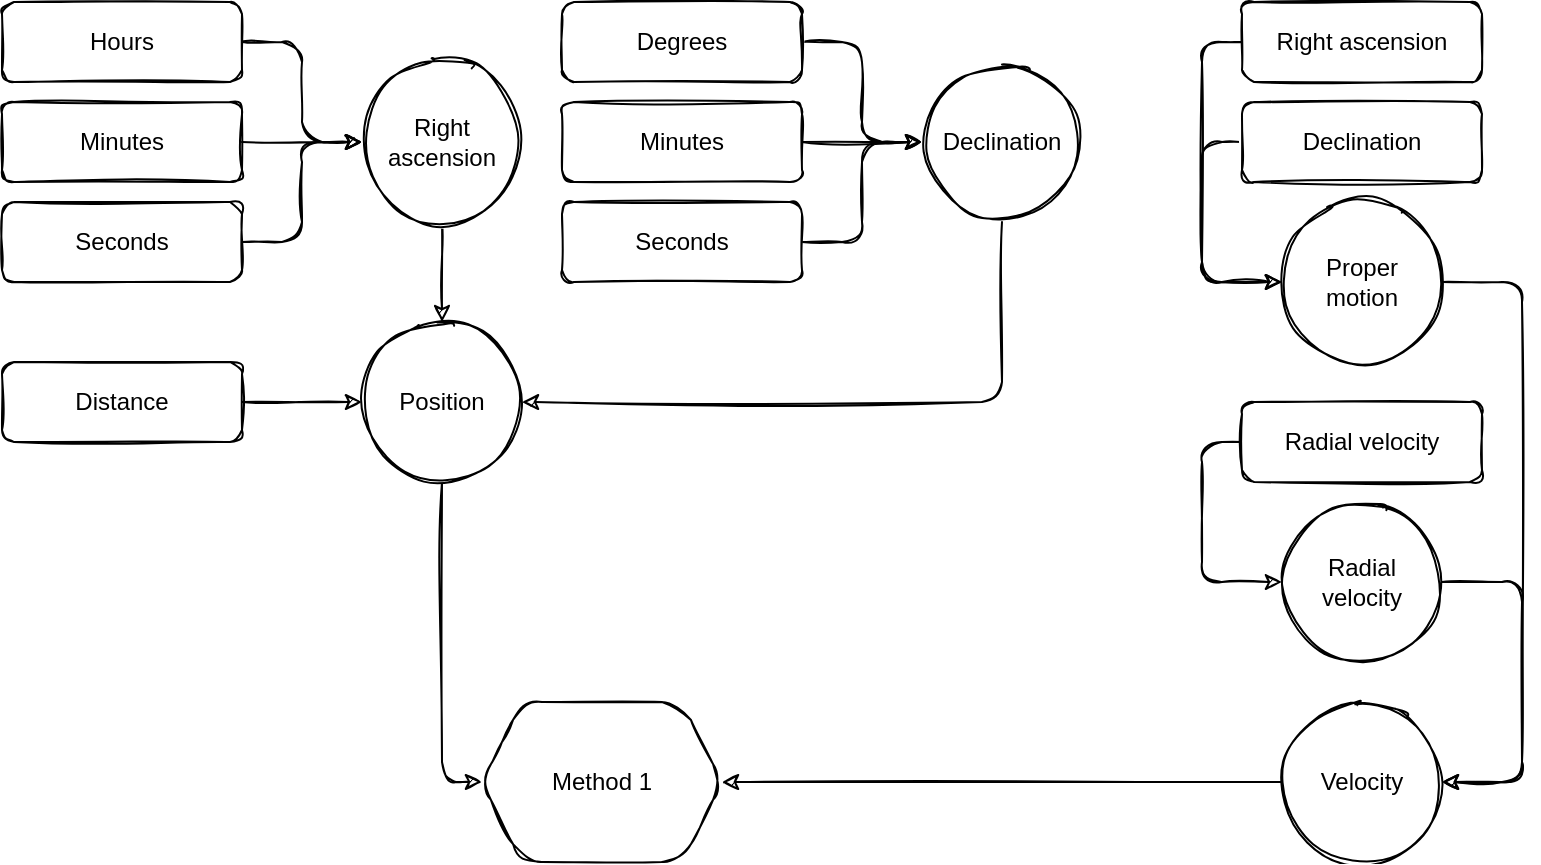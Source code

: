 <mxfile version="16.4.3" type="github">
  <diagram id="fIKkRCixxkwFUs0x7kcC" name="Page-1">
    <mxGraphModel dx="1422" dy="787" grid="1" gridSize="10" guides="1" tooltips="1" connect="1" arrows="1" fold="1" page="1" pageScale="1" pageWidth="827" pageHeight="1169" math="0" shadow="0">
      <root>
        <mxCell id="0" />
        <mxCell id="1" parent="0" />
        <mxCell id="swwnsGvYC6vCfxG6fQMU-13" style="edgeStyle=orthogonalEdgeStyle;rounded=1;orthogonalLoop=1;jettySize=auto;html=1;entryX=0;entryY=0.5;entryDx=0;entryDy=0;sketch=1;" parent="1" source="swwnsGvYC6vCfxG6fQMU-1" target="swwnsGvYC6vCfxG6fQMU-8" edge="1">
          <mxGeometry relative="1" as="geometry" />
        </mxCell>
        <mxCell id="swwnsGvYC6vCfxG6fQMU-1" value="Hours" style="rounded=1;whiteSpace=wrap;html=1;sketch=1;" parent="1" vertex="1">
          <mxGeometry x="40" y="40" width="120" height="40" as="geometry" />
        </mxCell>
        <mxCell id="swwnsGvYC6vCfxG6fQMU-14" style="edgeStyle=orthogonalEdgeStyle;rounded=1;orthogonalLoop=1;jettySize=auto;html=1;entryX=0;entryY=0.5;entryDx=0;entryDy=0;sketch=1;" parent="1" source="swwnsGvYC6vCfxG6fQMU-3" target="swwnsGvYC6vCfxG6fQMU-8" edge="1">
          <mxGeometry relative="1" as="geometry" />
        </mxCell>
        <mxCell id="swwnsGvYC6vCfxG6fQMU-3" value="Minutes" style="rounded=1;whiteSpace=wrap;html=1;sketch=1;" parent="1" vertex="1">
          <mxGeometry x="40" y="90" width="120" height="40" as="geometry" />
        </mxCell>
        <mxCell id="swwnsGvYC6vCfxG6fQMU-15" style="edgeStyle=orthogonalEdgeStyle;rounded=1;orthogonalLoop=1;jettySize=auto;html=1;entryX=0;entryY=0.5;entryDx=0;entryDy=0;sketch=1;" parent="1" source="swwnsGvYC6vCfxG6fQMU-4" target="swwnsGvYC6vCfxG6fQMU-8" edge="1">
          <mxGeometry relative="1" as="geometry" />
        </mxCell>
        <mxCell id="swwnsGvYC6vCfxG6fQMU-4" value="Seconds" style="rounded=1;whiteSpace=wrap;html=1;sketch=1;" parent="1" vertex="1">
          <mxGeometry x="40" y="140" width="120" height="40" as="geometry" />
        </mxCell>
        <mxCell id="swwnsGvYC6vCfxG6fQMU-16" style="edgeStyle=orthogonalEdgeStyle;rounded=1;orthogonalLoop=1;jettySize=auto;html=1;sketch=1;" parent="1" source="swwnsGvYC6vCfxG6fQMU-5" target="swwnsGvYC6vCfxG6fQMU-9" edge="1">
          <mxGeometry relative="1" as="geometry" />
        </mxCell>
        <mxCell id="swwnsGvYC6vCfxG6fQMU-5" value="Degrees" style="rounded=1;whiteSpace=wrap;html=1;sketch=1;" parent="1" vertex="1">
          <mxGeometry x="320" y="40" width="120" height="40" as="geometry" />
        </mxCell>
        <mxCell id="swwnsGvYC6vCfxG6fQMU-17" style="edgeStyle=orthogonalEdgeStyle;rounded=1;orthogonalLoop=1;jettySize=auto;html=1;sketch=1;" parent="1" source="swwnsGvYC6vCfxG6fQMU-6" target="swwnsGvYC6vCfxG6fQMU-9" edge="1">
          <mxGeometry relative="1" as="geometry" />
        </mxCell>
        <mxCell id="swwnsGvYC6vCfxG6fQMU-6" value="Minutes" style="rounded=1;whiteSpace=wrap;html=1;sketch=1;" parent="1" vertex="1">
          <mxGeometry x="320" y="90" width="120" height="40" as="geometry" />
        </mxCell>
        <mxCell id="swwnsGvYC6vCfxG6fQMU-18" style="edgeStyle=orthogonalEdgeStyle;rounded=1;orthogonalLoop=1;jettySize=auto;html=1;sketch=1;" parent="1" source="swwnsGvYC6vCfxG6fQMU-7" target="swwnsGvYC6vCfxG6fQMU-9" edge="1">
          <mxGeometry relative="1" as="geometry" />
        </mxCell>
        <mxCell id="swwnsGvYC6vCfxG6fQMU-7" value="Seconds" style="rounded=1;whiteSpace=wrap;html=1;sketch=1;" parent="1" vertex="1">
          <mxGeometry x="320" y="140" width="120" height="40" as="geometry" />
        </mxCell>
        <mxCell id="swwnsGvYC6vCfxG6fQMU-21" style="edgeStyle=orthogonalEdgeStyle;rounded=1;orthogonalLoop=1;jettySize=auto;html=1;entryX=0.5;entryY=0;entryDx=0;entryDy=0;sketch=1;" parent="1" source="swwnsGvYC6vCfxG6fQMU-8" target="swwnsGvYC6vCfxG6fQMU-19" edge="1">
          <mxGeometry relative="1" as="geometry" />
        </mxCell>
        <mxCell id="swwnsGvYC6vCfxG6fQMU-8" value="&lt;div&gt;Right&lt;/div&gt;&lt;div&gt;ascension&lt;/div&gt;" style="ellipse;whiteSpace=wrap;html=1;aspect=fixed;sketch=1;rounded=1;" parent="1" vertex="1">
          <mxGeometry x="220" y="70" width="80" height="80" as="geometry" />
        </mxCell>
        <mxCell id="swwnsGvYC6vCfxG6fQMU-20" style="edgeStyle=orthogonalEdgeStyle;rounded=1;orthogonalLoop=1;jettySize=auto;html=1;entryX=1;entryY=0.5;entryDx=0;entryDy=0;sketch=1;" parent="1" source="swwnsGvYC6vCfxG6fQMU-9" target="swwnsGvYC6vCfxG6fQMU-19" edge="1">
          <mxGeometry relative="1" as="geometry">
            <Array as="points">
              <mxPoint x="540" y="240" />
            </Array>
          </mxGeometry>
        </mxCell>
        <mxCell id="swwnsGvYC6vCfxG6fQMU-9" value="Declination" style="ellipse;whiteSpace=wrap;html=1;aspect=fixed;sketch=1;rounded=1;" parent="1" vertex="1">
          <mxGeometry x="500" y="70" width="80" height="80" as="geometry" />
        </mxCell>
        <mxCell id="swwnsGvYC6vCfxG6fQMU-45" style="edgeStyle=orthogonalEdgeStyle;rounded=1;orthogonalLoop=1;jettySize=auto;html=1;entryX=0;entryY=0.5;entryDx=0;entryDy=0;sketch=1;" parent="1" source="swwnsGvYC6vCfxG6fQMU-19" target="swwnsGvYC6vCfxG6fQMU-43" edge="1">
          <mxGeometry relative="1" as="geometry" />
        </mxCell>
        <mxCell id="swwnsGvYC6vCfxG6fQMU-19" value="Position" style="ellipse;whiteSpace=wrap;html=1;aspect=fixed;sketch=1;rounded=1;" parent="1" vertex="1">
          <mxGeometry x="220" y="200" width="80" height="80" as="geometry" />
        </mxCell>
        <mxCell id="swwnsGvYC6vCfxG6fQMU-23" style="edgeStyle=orthogonalEdgeStyle;rounded=1;orthogonalLoop=1;jettySize=auto;html=1;sketch=1;" parent="1" source="swwnsGvYC6vCfxG6fQMU-22" target="swwnsGvYC6vCfxG6fQMU-19" edge="1">
          <mxGeometry relative="1" as="geometry" />
        </mxCell>
        <mxCell id="swwnsGvYC6vCfxG6fQMU-22" value="Distance" style="rounded=1;whiteSpace=wrap;html=1;sketch=1;" parent="1" vertex="1">
          <mxGeometry x="40" y="220" width="120" height="40" as="geometry" />
        </mxCell>
        <mxCell id="swwnsGvYC6vCfxG6fQMU-30" style="edgeStyle=orthogonalEdgeStyle;rounded=1;orthogonalLoop=1;jettySize=auto;html=1;entryX=0;entryY=0.5;entryDx=0;entryDy=0;sketch=1;" parent="1" source="swwnsGvYC6vCfxG6fQMU-24" target="swwnsGvYC6vCfxG6fQMU-27" edge="1">
          <mxGeometry relative="1" as="geometry">
            <Array as="points">
              <mxPoint x="640" y="60" />
              <mxPoint x="640" y="180" />
            </Array>
          </mxGeometry>
        </mxCell>
        <mxCell id="swwnsGvYC6vCfxG6fQMU-24" value="Right ascension" style="rounded=1;whiteSpace=wrap;html=1;sketch=1;" parent="1" vertex="1">
          <mxGeometry x="660" y="40" width="120" height="40" as="geometry" />
        </mxCell>
        <mxCell id="swwnsGvYC6vCfxG6fQMU-41" style="edgeStyle=orthogonalEdgeStyle;rounded=1;orthogonalLoop=1;jettySize=auto;html=1;entryX=1;entryY=0.5;entryDx=0;entryDy=0;sketch=1;" parent="1" source="swwnsGvYC6vCfxG6fQMU-27" target="swwnsGvYC6vCfxG6fQMU-37" edge="1">
          <mxGeometry relative="1" as="geometry">
            <Array as="points">
              <mxPoint x="800" y="180" />
              <mxPoint x="800" y="430" />
            </Array>
          </mxGeometry>
        </mxCell>
        <mxCell id="swwnsGvYC6vCfxG6fQMU-27" value="&lt;div&gt;Proper&lt;/div&gt;&lt;div&gt;motion&lt;/div&gt;" style="ellipse;whiteSpace=wrap;html=1;aspect=fixed;sketch=1;rounded=1;" parent="1" vertex="1">
          <mxGeometry x="680" y="140" width="80" height="80" as="geometry" />
        </mxCell>
        <mxCell id="swwnsGvYC6vCfxG6fQMU-31" style="edgeStyle=orthogonalEdgeStyle;rounded=1;orthogonalLoop=1;jettySize=auto;html=1;entryX=0;entryY=0.5;entryDx=0;entryDy=0;sketch=1;" parent="1" source="swwnsGvYC6vCfxG6fQMU-28" target="swwnsGvYC6vCfxG6fQMU-27" edge="1">
          <mxGeometry relative="1" as="geometry">
            <Array as="points">
              <mxPoint x="640" y="110" />
              <mxPoint x="640" y="180" />
            </Array>
          </mxGeometry>
        </mxCell>
        <mxCell id="swwnsGvYC6vCfxG6fQMU-28" value="Declination" style="rounded=1;whiteSpace=wrap;html=1;sketch=1;" parent="1" vertex="1">
          <mxGeometry x="660" y="90" width="120" height="40" as="geometry" />
        </mxCell>
        <mxCell id="swwnsGvYC6vCfxG6fQMU-42" style="edgeStyle=orthogonalEdgeStyle;rounded=1;orthogonalLoop=1;jettySize=auto;html=1;entryX=1;entryY=0.5;entryDx=0;entryDy=0;sketch=1;" parent="1" source="swwnsGvYC6vCfxG6fQMU-34" target="swwnsGvYC6vCfxG6fQMU-37" edge="1">
          <mxGeometry relative="1" as="geometry">
            <Array as="points">
              <mxPoint x="800" y="330" />
              <mxPoint x="800" y="430" />
            </Array>
          </mxGeometry>
        </mxCell>
        <mxCell id="swwnsGvYC6vCfxG6fQMU-34" value="Radial&lt;br&gt;velocity" style="ellipse;whiteSpace=wrap;html=1;aspect=fixed;sketch=1;rounded=1;" parent="1" vertex="1">
          <mxGeometry x="680" y="290" width="80" height="80" as="geometry" />
        </mxCell>
        <mxCell id="swwnsGvYC6vCfxG6fQMU-35" style="edgeStyle=orthogonalEdgeStyle;rounded=1;orthogonalLoop=1;jettySize=auto;html=1;entryX=0;entryY=0.5;entryDx=0;entryDy=0;sketch=1;" parent="1" source="swwnsGvYC6vCfxG6fQMU-36" target="swwnsGvYC6vCfxG6fQMU-34" edge="1">
          <mxGeometry relative="1" as="geometry">
            <Array as="points">
              <mxPoint x="640" y="260" />
              <mxPoint x="640" y="330" />
            </Array>
          </mxGeometry>
        </mxCell>
        <mxCell id="swwnsGvYC6vCfxG6fQMU-36" value="Radial velocity" style="rounded=1;whiteSpace=wrap;html=1;sketch=1;" parent="1" vertex="1">
          <mxGeometry x="660" y="240" width="120" height="40" as="geometry" />
        </mxCell>
        <mxCell id="swwnsGvYC6vCfxG6fQMU-44" style="edgeStyle=orthogonalEdgeStyle;rounded=1;orthogonalLoop=1;jettySize=auto;html=1;entryX=1;entryY=0.5;entryDx=0;entryDy=0;sketch=1;" parent="1" source="swwnsGvYC6vCfxG6fQMU-37" target="swwnsGvYC6vCfxG6fQMU-43" edge="1">
          <mxGeometry relative="1" as="geometry" />
        </mxCell>
        <mxCell id="swwnsGvYC6vCfxG6fQMU-37" value="Velocity" style="ellipse;whiteSpace=wrap;html=1;aspect=fixed;sketch=1;rounded=1;" parent="1" vertex="1">
          <mxGeometry x="680" y="390" width="80" height="80" as="geometry" />
        </mxCell>
        <mxCell id="swwnsGvYC6vCfxG6fQMU-43" value="Method 1" style="shape=hexagon;perimeter=hexagonPerimeter2;whiteSpace=wrap;html=1;fixedSize=1;sketch=1;rounded=1;" parent="1" vertex="1">
          <mxGeometry x="280" y="390" width="120" height="80" as="geometry" />
        </mxCell>
      </root>
    </mxGraphModel>
  </diagram>
</mxfile>
